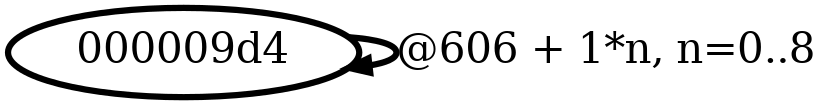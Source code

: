 digraph G {
        node [style=rounded, penwidth=3, fontsize=20, shape=oval];
        "000009d4" -> "000009d4" [label="@606 + 1*n, n=0..8", color=black,arrowsize=1,style=bold,penwidth=3,fontsize=20];
}
